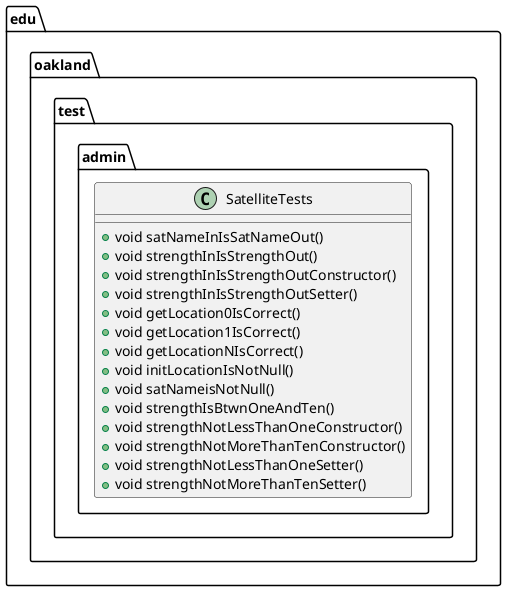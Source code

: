 @startuml SatelliteTests

package edu.oakland.test.admin {
    class SatelliteTests {
       + void satNameInIsSatNameOut()
       + void strengthInIsStrengthOut()
       + void strengthInIsStrengthOutConstructor()
       + void strengthInIsStrengthOutSetter()
       + void getLocation0IsCorrect()
       + void getLocation1IsCorrect()
       + void getLocationNIsCorrect()
       + void initLocationIsNotNull()
       + void satNameisNotNull() 
       + void strengthIsBtwnOneAndTen()
       + void strengthNotLessThanOneConstructor()
       + void strengthNotMoreThanTenConstructor()
       + void strengthNotLessThanOneSetter()
       + void strengthNotMoreThanTenSetter()
    }
}

@enduml